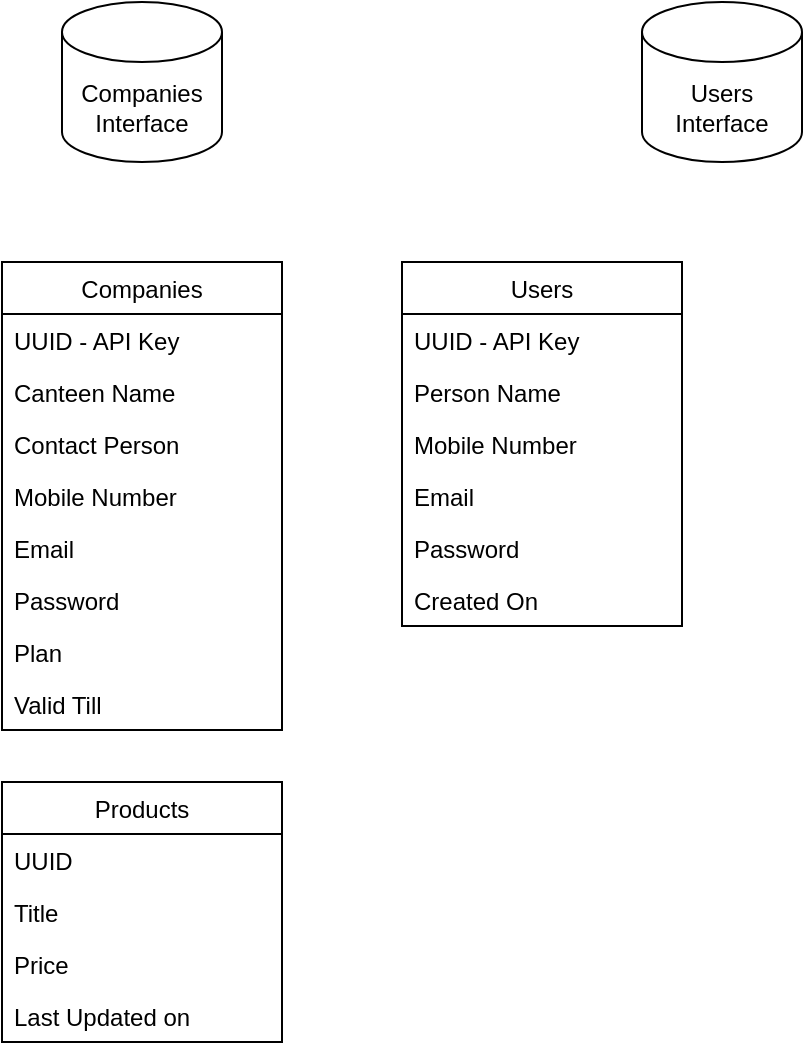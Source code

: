 <mxfile version="18.1.1" type="github">
  <diagram name="Page-1" id="9f46799a-70d6-7492-0946-bef42562c5a5">
    <mxGraphModel dx="1261" dy="861" grid="1" gridSize="10" guides="1" tooltips="1" connect="1" arrows="1" fold="1" page="1" pageScale="1" pageWidth="1100" pageHeight="850" background="none" math="0" shadow="0">
      <root>
        <mxCell id="0" />
        <mxCell id="1" parent="0" />
        <mxCell id="_8LpNOKtXjMa39blx_gY-1" value="Companies&lt;br&gt;Interface" style="shape=cylinder3;whiteSpace=wrap;html=1;boundedLbl=1;backgroundOutline=1;size=15;" vertex="1" parent="1">
          <mxGeometry x="100" y="50" width="80" height="80" as="geometry" />
        </mxCell>
        <mxCell id="_8LpNOKtXjMa39blx_gY-2" value="Companies" style="swimlane;fontStyle=0;childLayout=stackLayout;horizontal=1;startSize=26;fillColor=none;horizontalStack=0;resizeParent=1;resizeParentMax=0;resizeLast=0;collapsible=1;marginBottom=0;" vertex="1" parent="1">
          <mxGeometry x="70" y="180" width="140" height="234" as="geometry">
            <mxRectangle x="70" y="180" width="90" height="26" as="alternateBounds" />
          </mxGeometry>
        </mxCell>
        <mxCell id="_8LpNOKtXjMa39blx_gY-3" value="UUID - API Key" style="text;strokeColor=none;fillColor=none;align=left;verticalAlign=top;spacingLeft=4;spacingRight=4;overflow=hidden;rotatable=0;points=[[0,0.5],[1,0.5]];portConstraint=eastwest;" vertex="1" parent="_8LpNOKtXjMa39blx_gY-2">
          <mxGeometry y="26" width="140" height="26" as="geometry" />
        </mxCell>
        <mxCell id="_8LpNOKtXjMa39blx_gY-4" value="Canteen Name" style="text;strokeColor=none;fillColor=none;align=left;verticalAlign=top;spacingLeft=4;spacingRight=4;overflow=hidden;rotatable=0;points=[[0,0.5],[1,0.5]];portConstraint=eastwest;" vertex="1" parent="_8LpNOKtXjMa39blx_gY-2">
          <mxGeometry y="52" width="140" height="26" as="geometry" />
        </mxCell>
        <mxCell id="_8LpNOKtXjMa39blx_gY-6" value="Contact Person" style="text;strokeColor=none;fillColor=none;align=left;verticalAlign=top;spacingLeft=4;spacingRight=4;overflow=hidden;rotatable=0;points=[[0,0.5],[1,0.5]];portConstraint=eastwest;" vertex="1" parent="_8LpNOKtXjMa39blx_gY-2">
          <mxGeometry y="78" width="140" height="26" as="geometry" />
        </mxCell>
        <mxCell id="_8LpNOKtXjMa39blx_gY-5" value="Mobile Number" style="text;strokeColor=none;fillColor=none;align=left;verticalAlign=top;spacingLeft=4;spacingRight=4;overflow=hidden;rotatable=0;points=[[0,0.5],[1,0.5]];portConstraint=eastwest;" vertex="1" parent="_8LpNOKtXjMa39blx_gY-2">
          <mxGeometry y="104" width="140" height="26" as="geometry" />
        </mxCell>
        <mxCell id="_8LpNOKtXjMa39blx_gY-9" value="Email" style="text;strokeColor=none;fillColor=none;align=left;verticalAlign=top;spacingLeft=4;spacingRight=4;overflow=hidden;rotatable=0;points=[[0,0.5],[1,0.5]];portConstraint=eastwest;" vertex="1" parent="_8LpNOKtXjMa39blx_gY-2">
          <mxGeometry y="130" width="140" height="26" as="geometry" />
        </mxCell>
        <mxCell id="_8LpNOKtXjMa39blx_gY-10" value="Password" style="text;strokeColor=none;fillColor=none;align=left;verticalAlign=top;spacingLeft=4;spacingRight=4;overflow=hidden;rotatable=0;points=[[0,0.5],[1,0.5]];portConstraint=eastwest;" vertex="1" parent="_8LpNOKtXjMa39blx_gY-2">
          <mxGeometry y="156" width="140" height="26" as="geometry" />
        </mxCell>
        <mxCell id="_8LpNOKtXjMa39blx_gY-8" value="Plan" style="text;strokeColor=none;fillColor=none;align=left;verticalAlign=top;spacingLeft=4;spacingRight=4;overflow=hidden;rotatable=0;points=[[0,0.5],[1,0.5]];portConstraint=eastwest;" vertex="1" parent="_8LpNOKtXjMa39blx_gY-2">
          <mxGeometry y="182" width="140" height="26" as="geometry" />
        </mxCell>
        <mxCell id="_8LpNOKtXjMa39blx_gY-7" value="Valid Till" style="text;strokeColor=none;fillColor=none;align=left;verticalAlign=top;spacingLeft=4;spacingRight=4;overflow=hidden;rotatable=0;points=[[0,0.5],[1,0.5]];portConstraint=eastwest;" vertex="1" parent="_8LpNOKtXjMa39blx_gY-2">
          <mxGeometry y="208" width="140" height="26" as="geometry" />
        </mxCell>
        <mxCell id="_8LpNOKtXjMa39blx_gY-11" value="Users Interface" style="shape=cylinder3;whiteSpace=wrap;html=1;boundedLbl=1;backgroundOutline=1;size=15;" vertex="1" parent="1">
          <mxGeometry x="390" y="50" width="80" height="80" as="geometry" />
        </mxCell>
        <mxCell id="_8LpNOKtXjMa39blx_gY-12" value="Users" style="swimlane;fontStyle=0;childLayout=stackLayout;horizontal=1;startSize=26;fillColor=none;horizontalStack=0;resizeParent=1;resizeParentMax=0;resizeLast=0;collapsible=1;marginBottom=0;" vertex="1" parent="1">
          <mxGeometry x="270" y="180" width="140" height="182" as="geometry">
            <mxRectangle x="70" y="180" width="90" height="26" as="alternateBounds" />
          </mxGeometry>
        </mxCell>
        <mxCell id="_8LpNOKtXjMa39blx_gY-13" value="UUID - API Key" style="text;strokeColor=none;fillColor=none;align=left;verticalAlign=top;spacingLeft=4;spacingRight=4;overflow=hidden;rotatable=0;points=[[0,0.5],[1,0.5]];portConstraint=eastwest;" vertex="1" parent="_8LpNOKtXjMa39blx_gY-12">
          <mxGeometry y="26" width="140" height="26" as="geometry" />
        </mxCell>
        <mxCell id="_8LpNOKtXjMa39blx_gY-14" value="Person Name" style="text;strokeColor=none;fillColor=none;align=left;verticalAlign=top;spacingLeft=4;spacingRight=4;overflow=hidden;rotatable=0;points=[[0,0.5],[1,0.5]];portConstraint=eastwest;" vertex="1" parent="_8LpNOKtXjMa39blx_gY-12">
          <mxGeometry y="52" width="140" height="26" as="geometry" />
        </mxCell>
        <mxCell id="_8LpNOKtXjMa39blx_gY-16" value="Mobile Number" style="text;strokeColor=none;fillColor=none;align=left;verticalAlign=top;spacingLeft=4;spacingRight=4;overflow=hidden;rotatable=0;points=[[0,0.5],[1,0.5]];portConstraint=eastwest;" vertex="1" parent="_8LpNOKtXjMa39blx_gY-12">
          <mxGeometry y="78" width="140" height="26" as="geometry" />
        </mxCell>
        <mxCell id="_8LpNOKtXjMa39blx_gY-17" value="Email" style="text;strokeColor=none;fillColor=none;align=left;verticalAlign=top;spacingLeft=4;spacingRight=4;overflow=hidden;rotatable=0;points=[[0,0.5],[1,0.5]];portConstraint=eastwest;" vertex="1" parent="_8LpNOKtXjMa39blx_gY-12">
          <mxGeometry y="104" width="140" height="26" as="geometry" />
        </mxCell>
        <mxCell id="_8LpNOKtXjMa39blx_gY-18" value="Password" style="text;strokeColor=none;fillColor=none;align=left;verticalAlign=top;spacingLeft=4;spacingRight=4;overflow=hidden;rotatable=0;points=[[0,0.5],[1,0.5]];portConstraint=eastwest;" vertex="1" parent="_8LpNOKtXjMa39blx_gY-12">
          <mxGeometry y="130" width="140" height="26" as="geometry" />
        </mxCell>
        <mxCell id="_8LpNOKtXjMa39blx_gY-20" value="Created On" style="text;strokeColor=none;fillColor=none;align=left;verticalAlign=top;spacingLeft=4;spacingRight=4;overflow=hidden;rotatable=0;points=[[0,0.5],[1,0.5]];portConstraint=eastwest;" vertex="1" parent="_8LpNOKtXjMa39blx_gY-12">
          <mxGeometry y="156" width="140" height="26" as="geometry" />
        </mxCell>
        <mxCell id="_8LpNOKtXjMa39blx_gY-25" value="Products" style="swimlane;fontStyle=0;childLayout=stackLayout;horizontal=1;startSize=26;fillColor=none;horizontalStack=0;resizeParent=1;resizeParentMax=0;resizeLast=0;collapsible=1;marginBottom=0;" vertex="1" parent="1">
          <mxGeometry x="70" y="440" width="140" height="130" as="geometry">
            <mxRectangle x="70" y="180" width="90" height="26" as="alternateBounds" />
          </mxGeometry>
        </mxCell>
        <mxCell id="_8LpNOKtXjMa39blx_gY-26" value="UUID" style="text;strokeColor=none;fillColor=none;align=left;verticalAlign=top;spacingLeft=4;spacingRight=4;overflow=hidden;rotatable=0;points=[[0,0.5],[1,0.5]];portConstraint=eastwest;" vertex="1" parent="_8LpNOKtXjMa39blx_gY-25">
          <mxGeometry y="26" width="140" height="26" as="geometry" />
        </mxCell>
        <mxCell id="_8LpNOKtXjMa39blx_gY-27" value="Title" style="text;strokeColor=none;fillColor=none;align=left;verticalAlign=top;spacingLeft=4;spacingRight=4;overflow=hidden;rotatable=0;points=[[0,0.5],[1,0.5]];portConstraint=eastwest;" vertex="1" parent="_8LpNOKtXjMa39blx_gY-25">
          <mxGeometry y="52" width="140" height="26" as="geometry" />
        </mxCell>
        <mxCell id="_8LpNOKtXjMa39blx_gY-28" value="Price" style="text;strokeColor=none;fillColor=none;align=left;verticalAlign=top;spacingLeft=4;spacingRight=4;overflow=hidden;rotatable=0;points=[[0,0.5],[1,0.5]];portConstraint=eastwest;" vertex="1" parent="_8LpNOKtXjMa39blx_gY-25">
          <mxGeometry y="78" width="140" height="26" as="geometry" />
        </mxCell>
        <mxCell id="_8LpNOKtXjMa39blx_gY-29" value="Last Updated on" style="text;strokeColor=none;fillColor=none;align=left;verticalAlign=top;spacingLeft=4;spacingRight=4;overflow=hidden;rotatable=0;points=[[0,0.5],[1,0.5]];portConstraint=eastwest;" vertex="1" parent="_8LpNOKtXjMa39blx_gY-25">
          <mxGeometry y="104" width="140" height="26" as="geometry" />
        </mxCell>
      </root>
    </mxGraphModel>
  </diagram>
</mxfile>
